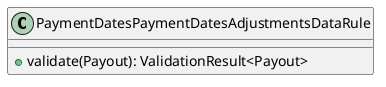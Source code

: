 @startuml

    class PaymentDatesPaymentDatesAdjustmentsDataRule [[PaymentDatesPaymentDatesAdjustmentsDataRule.html]] {
        +validate(Payout): ValidationResult<Payout>
    }

@enduml
